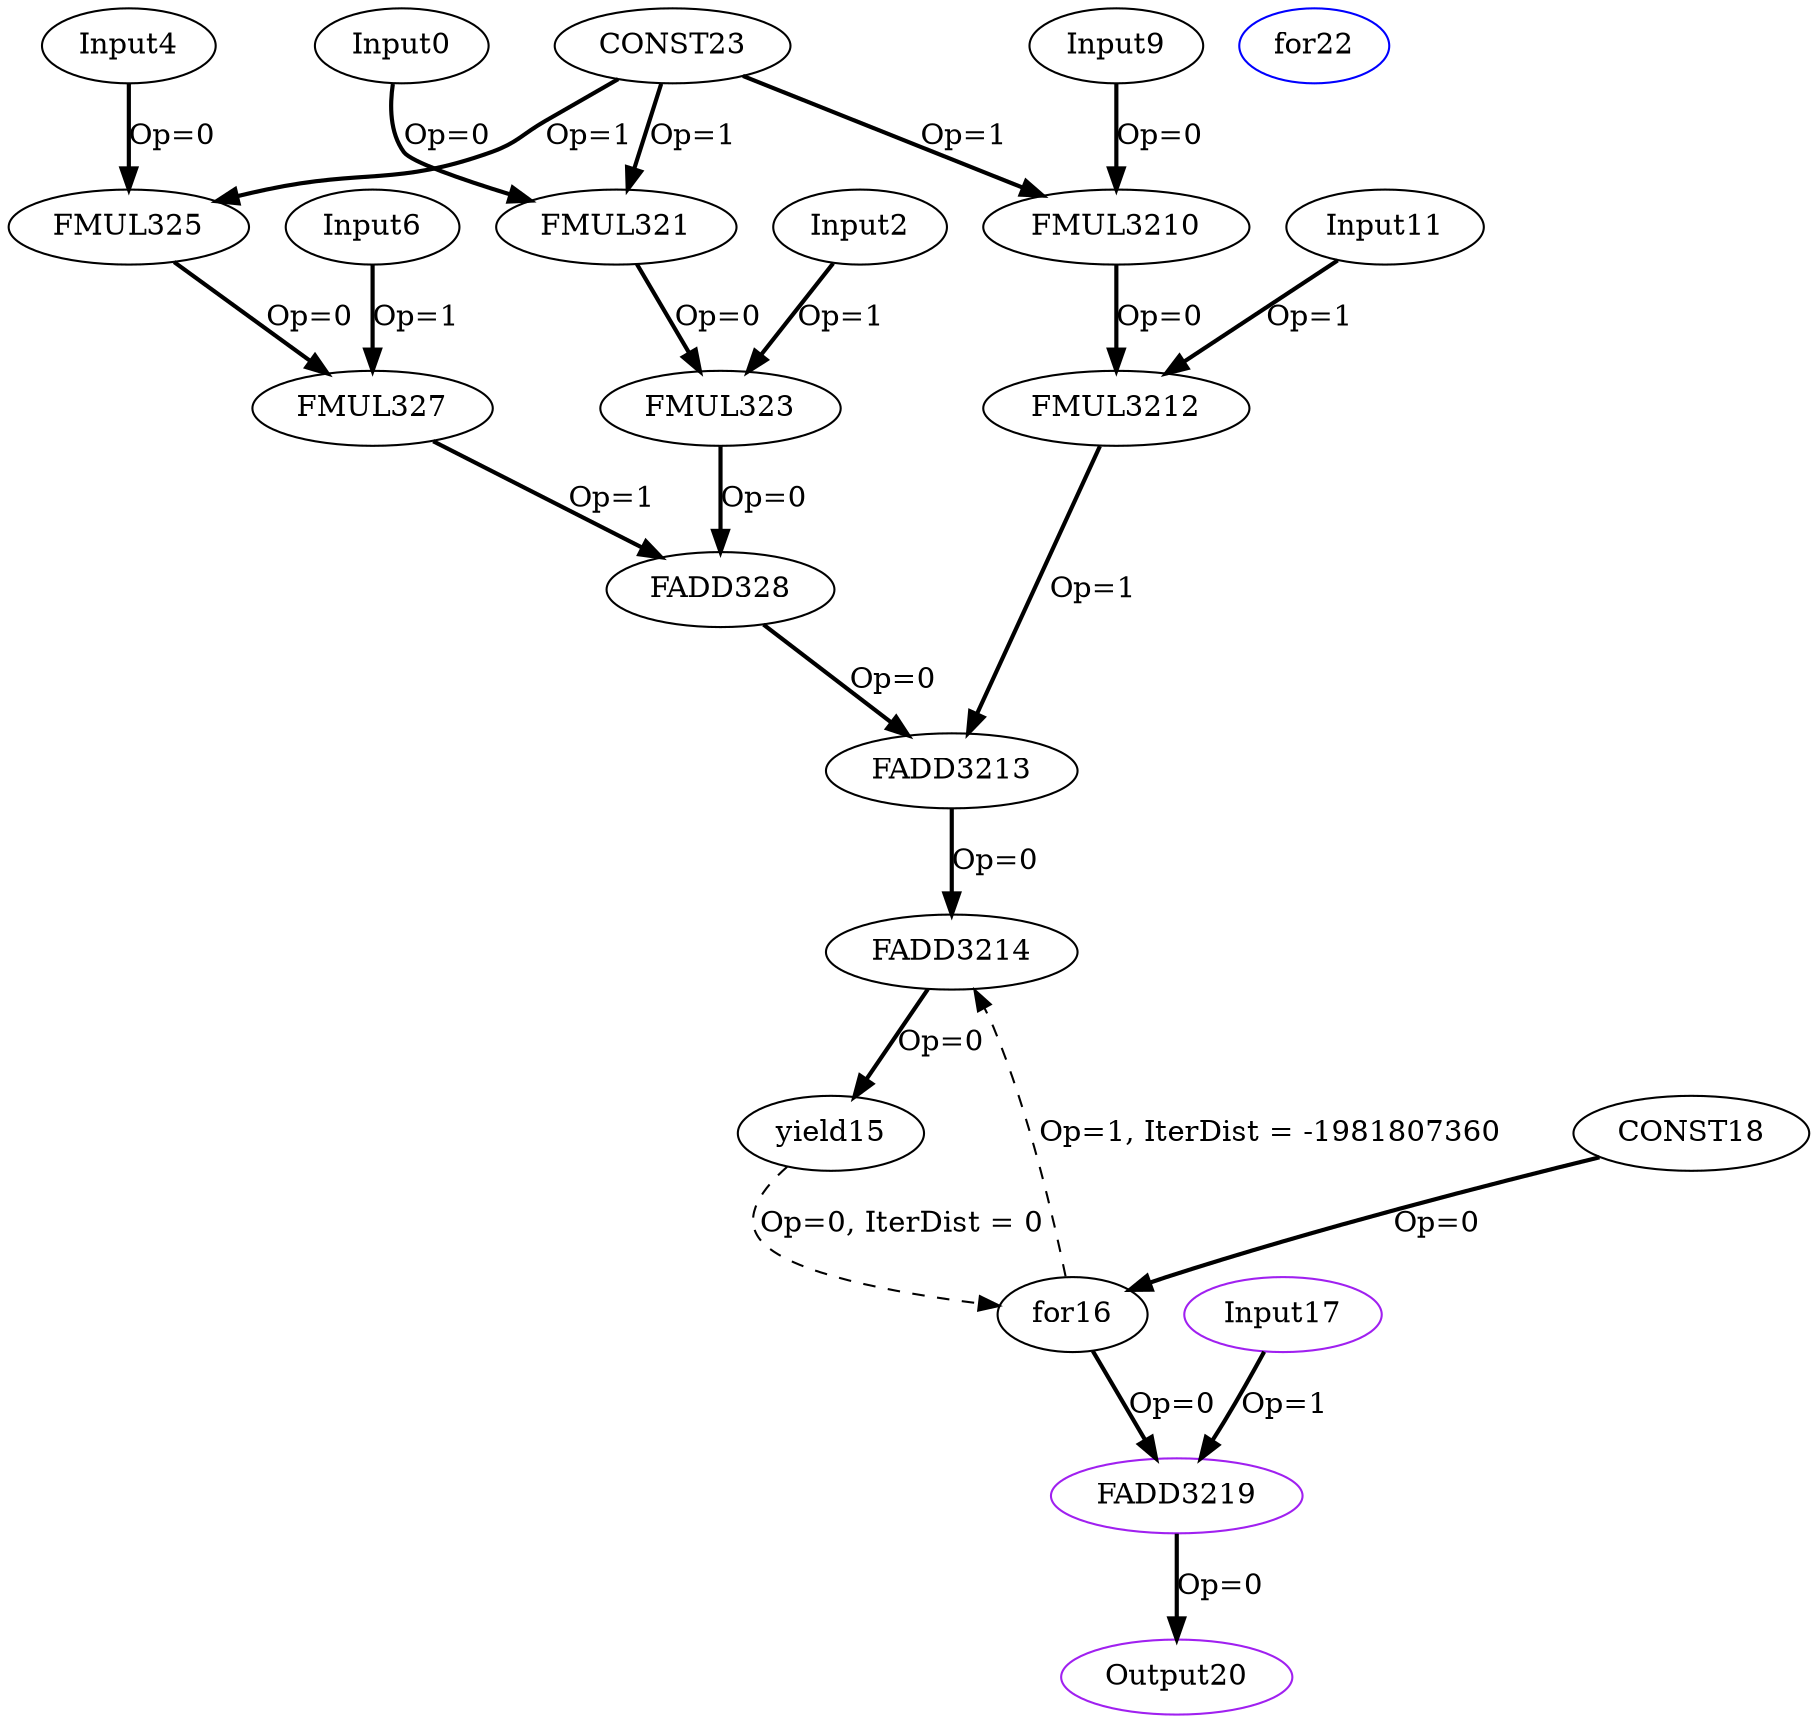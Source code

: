 Digraph G {
Input0[opcode = "Input", ref_name="kernel_gemm_1_1", size="120", offset="0,0", pattern="12,10,-108,25", color = black];
FMUL321[opcode = "FMUL32", color = black];
Input2[opcode = "Input", ref_name="kernel_gemm_1_2", size="3000", offset="0,0", pattern="300,10,-2696,25", color = black];
FMUL323[opcode = "FMUL32", color = black];
Input4[opcode = "Input", ref_name="kernel_gemm_1_1", size="120", offset="0,4", pattern="12,10,-108,25", color = black];
FMUL325[opcode = "FMUL32", color = black];
Input6[opcode = "Input", ref_name="kernel_gemm_1_2", size="3000", offset="0,100", pattern="300,10,-2696,25", color = black];
FMUL327[opcode = "FMUL32", color = black];
FADD328[opcode = "FADD32", color = black];
Input9[opcode = "Input", ref_name="kernel_gemm_1_1", size="120", offset="0,8", pattern="12,10,-108,25", color = black];
FMUL3210[opcode = "FMUL32", color = black];
Input11[opcode = "Input", ref_name="kernel_gemm_1_2", size="3000", offset="0,200", pattern="300,10,-2696,25", color = black];
FMUL3212[opcode = "FMUL32", color = black];
FADD3213[opcode = "FADD32", color = black];
FADD3214[opcode = "FADD32", color = black];
yield15[opcode = "yield", color = black];
for16[opcode = "for", color = black];
Input17[opcode = "Input", ref_name="kernel_gemm_1_0", size="100", offset="0,0", pattern="0,10,4,25", color = purple];
CONST18[opcode = "CONST", value="0x00000000", color = black];
FADD3219[opcode = "FADD32", color = purple];
Output20[opcode = "Output", ref_name="kernel_gemm_1_3", size="100", offset="0,0", pattern="0,10,4,25", color = purple];
for22[opcode = "for", color = blue];
CONST23[opcode = "CONST", value="0x3FC00000", color = black];
Input0 -> FMUL321[color = black, style = bold, operand = 0, label = "Op=0"];
CONST23 -> FMUL321[color = black, style = bold, operand = 1, label = "Op=1"];
FMUL321 -> FMUL323[color = black, style = bold, operand = 0, label = "Op=0"];
Input2 -> FMUL323[color = black, style = bold, operand = 1, label = "Op=1"];
Input4 -> FMUL325[color = black, style = bold, operand = 0, label = "Op=0"];
CONST23 -> FMUL325[color = black, style = bold, operand = 1, label = "Op=1"];
FMUL325 -> FMUL327[color = black, style = bold, operand = 0, label = "Op=0"];
Input6 -> FMUL327[color = black, style = bold, operand = 1, label = "Op=1"];
FMUL323 -> FADD328[color = black, style = bold, operand = 0, label = "Op=0"];
FMUL327 -> FADD328[color = black, style = bold, operand = 1, label = "Op=1"];
Input9 -> FMUL3210[color = black, style = bold, operand = 0, label = "Op=0"];
CONST23 -> FMUL3210[color = black, style = bold, operand = 1, label = "Op=1"];
FMUL3210 -> FMUL3212[color = black, style = bold, operand = 0, label = "Op=0"];
Input11 -> FMUL3212[color = black, style = bold, operand = 1, label = "Op=1"];
FADD328 -> FADD3213[color = black, style = bold, operand = 0, label = "Op=0"];
FMUL3212 -> FADD3213[color = black, style = bold, operand = 1, label = "Op=1"];
FADD3213 -> FADD3214[color = black, style = bold, operand = 0, label = "Op=0"];
for16 -> FADD3214[color = black, style = dashed, operand = 1, iterdist = -1981807360, label = "Op=1, IterDist = -1981807360"];
FADD3214 -> yield15[color = black, style = bold, operand = 0, label = "Op=0"];
CONST18 -> for16[color = black, style = bold, operand = 0, label = "Op=0"];
for16 -> FADD3219[color = black, style = bold, operand = 0, label = "Op=0"];
Input17 -> FADD3219[color = black, style = bold, operand = 1, label = "Op=1"];
FADD3219 -> Output20[color = black, style = bold, operand = 0, label = "Op=0"];
yield15 -> for16[color = black, style = dashed, operand = 0, iterdist = 0, label = "Op=0, IterDist = 0"];
}
